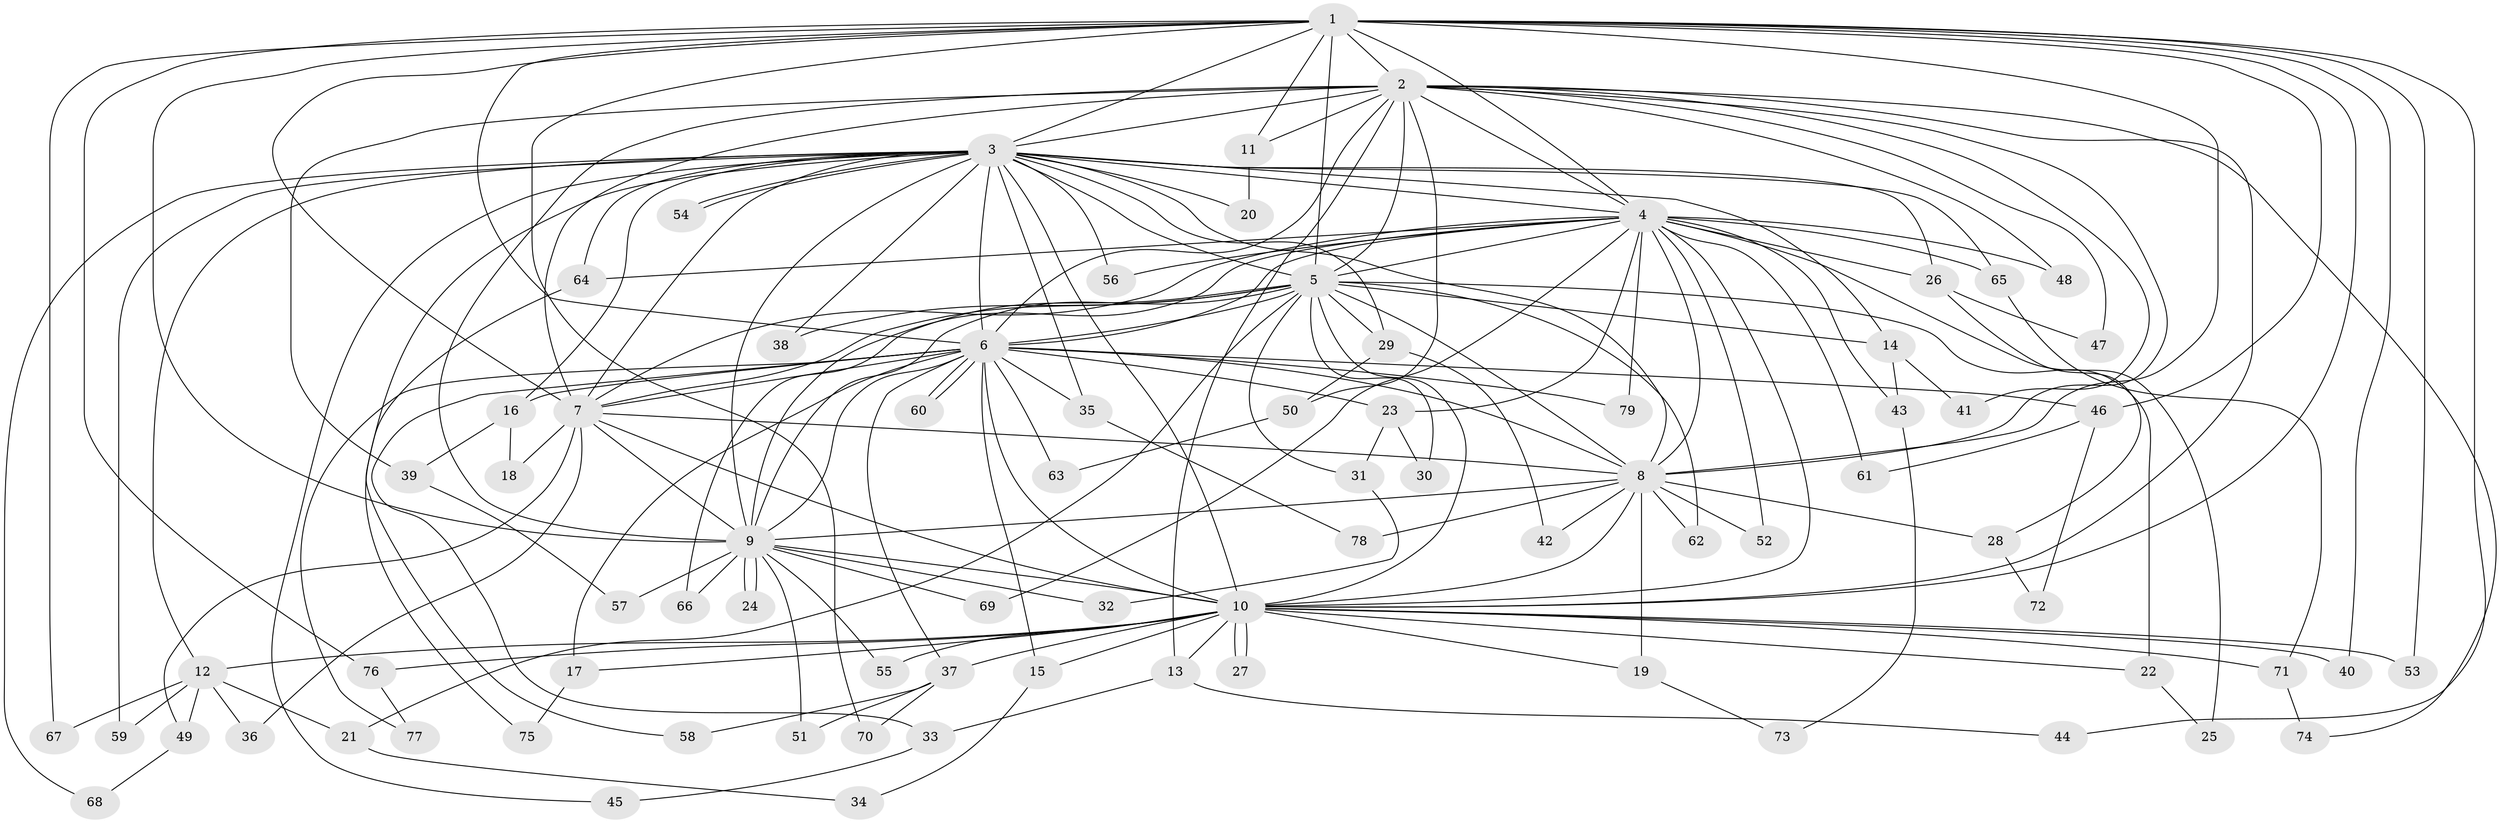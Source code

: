 // coarse degree distribution, {15: 0.037037037037037035, 29: 0.018518518518518517, 19: 0.018518518518518517, 17: 0.018518518518518517, 18: 0.018518518518518517, 11: 0.018518518518518517, 16: 0.018518518518518517, 22: 0.018518518518518517, 3: 0.2037037037037037, 6: 0.018518518518518517, 5: 0.05555555555555555, 4: 0.09259259259259259, 2: 0.46296296296296297}
// Generated by graph-tools (version 1.1) at 2025/41/03/06/25 10:41:43]
// undirected, 79 vertices, 183 edges
graph export_dot {
graph [start="1"]
  node [color=gray90,style=filled];
  1;
  2;
  3;
  4;
  5;
  6;
  7;
  8;
  9;
  10;
  11;
  12;
  13;
  14;
  15;
  16;
  17;
  18;
  19;
  20;
  21;
  22;
  23;
  24;
  25;
  26;
  27;
  28;
  29;
  30;
  31;
  32;
  33;
  34;
  35;
  36;
  37;
  38;
  39;
  40;
  41;
  42;
  43;
  44;
  45;
  46;
  47;
  48;
  49;
  50;
  51;
  52;
  53;
  54;
  55;
  56;
  57;
  58;
  59;
  60;
  61;
  62;
  63;
  64;
  65;
  66;
  67;
  68;
  69;
  70;
  71;
  72;
  73;
  74;
  75;
  76;
  77;
  78;
  79;
  1 -- 2;
  1 -- 3;
  1 -- 4;
  1 -- 5;
  1 -- 6;
  1 -- 7;
  1 -- 8;
  1 -- 9;
  1 -- 10;
  1 -- 11;
  1 -- 40;
  1 -- 44;
  1 -- 46;
  1 -- 53;
  1 -- 67;
  1 -- 70;
  1 -- 76;
  2 -- 3;
  2 -- 4;
  2 -- 5;
  2 -- 6;
  2 -- 7;
  2 -- 8;
  2 -- 9;
  2 -- 10;
  2 -- 11;
  2 -- 13;
  2 -- 39;
  2 -- 41;
  2 -- 47;
  2 -- 48;
  2 -- 50;
  2 -- 74;
  3 -- 4;
  3 -- 5;
  3 -- 6;
  3 -- 7;
  3 -- 8;
  3 -- 9;
  3 -- 10;
  3 -- 12;
  3 -- 14;
  3 -- 16;
  3 -- 20;
  3 -- 26;
  3 -- 29;
  3 -- 35;
  3 -- 38;
  3 -- 45;
  3 -- 54;
  3 -- 54;
  3 -- 56;
  3 -- 58;
  3 -- 59;
  3 -- 64;
  3 -- 65;
  3 -- 68;
  4 -- 5;
  4 -- 6;
  4 -- 7;
  4 -- 8;
  4 -- 9;
  4 -- 10;
  4 -- 23;
  4 -- 25;
  4 -- 26;
  4 -- 43;
  4 -- 48;
  4 -- 52;
  4 -- 56;
  4 -- 61;
  4 -- 64;
  4 -- 65;
  4 -- 69;
  4 -- 79;
  5 -- 6;
  5 -- 7;
  5 -- 8;
  5 -- 9;
  5 -- 10;
  5 -- 14;
  5 -- 21;
  5 -- 22;
  5 -- 29;
  5 -- 30;
  5 -- 31;
  5 -- 38;
  5 -- 62;
  5 -- 66;
  6 -- 7;
  6 -- 8;
  6 -- 9;
  6 -- 10;
  6 -- 15;
  6 -- 16;
  6 -- 17;
  6 -- 23;
  6 -- 33;
  6 -- 35;
  6 -- 37;
  6 -- 46;
  6 -- 60;
  6 -- 60;
  6 -- 63;
  6 -- 77;
  6 -- 79;
  7 -- 8;
  7 -- 9;
  7 -- 10;
  7 -- 18;
  7 -- 36;
  7 -- 49;
  8 -- 9;
  8 -- 10;
  8 -- 19;
  8 -- 28;
  8 -- 42;
  8 -- 52;
  8 -- 62;
  8 -- 78;
  9 -- 10;
  9 -- 24;
  9 -- 24;
  9 -- 32;
  9 -- 51;
  9 -- 55;
  9 -- 57;
  9 -- 66;
  9 -- 69;
  10 -- 12;
  10 -- 13;
  10 -- 15;
  10 -- 17;
  10 -- 19;
  10 -- 22;
  10 -- 27;
  10 -- 27;
  10 -- 37;
  10 -- 40;
  10 -- 53;
  10 -- 55;
  10 -- 71;
  10 -- 76;
  11 -- 20;
  12 -- 21;
  12 -- 36;
  12 -- 49;
  12 -- 59;
  12 -- 67;
  13 -- 33;
  13 -- 44;
  14 -- 41;
  14 -- 43;
  15 -- 34;
  16 -- 18;
  16 -- 39;
  17 -- 75;
  19 -- 73;
  21 -- 34;
  22 -- 25;
  23 -- 30;
  23 -- 31;
  26 -- 28;
  26 -- 47;
  28 -- 72;
  29 -- 42;
  29 -- 50;
  31 -- 32;
  33 -- 45;
  35 -- 78;
  37 -- 51;
  37 -- 58;
  37 -- 70;
  39 -- 57;
  43 -- 73;
  46 -- 61;
  46 -- 72;
  49 -- 68;
  50 -- 63;
  64 -- 75;
  65 -- 71;
  71 -- 74;
  76 -- 77;
}
